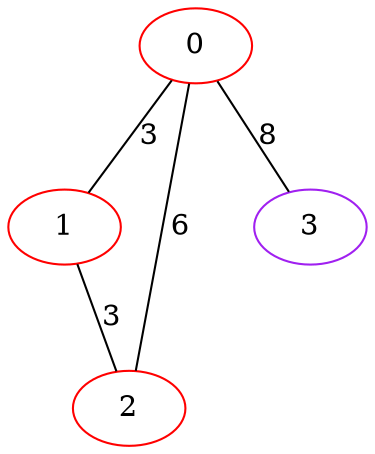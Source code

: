 graph "" {
0 [color=red, weight=1];
1 [color=red, weight=1];
2 [color=red, weight=1];
3 [color=purple, weight=4];
0 -- 1  [key=0, label=3];
0 -- 2  [key=0, label=6];
0 -- 3  [key=0, label=8];
1 -- 2  [key=0, label=3];
}
